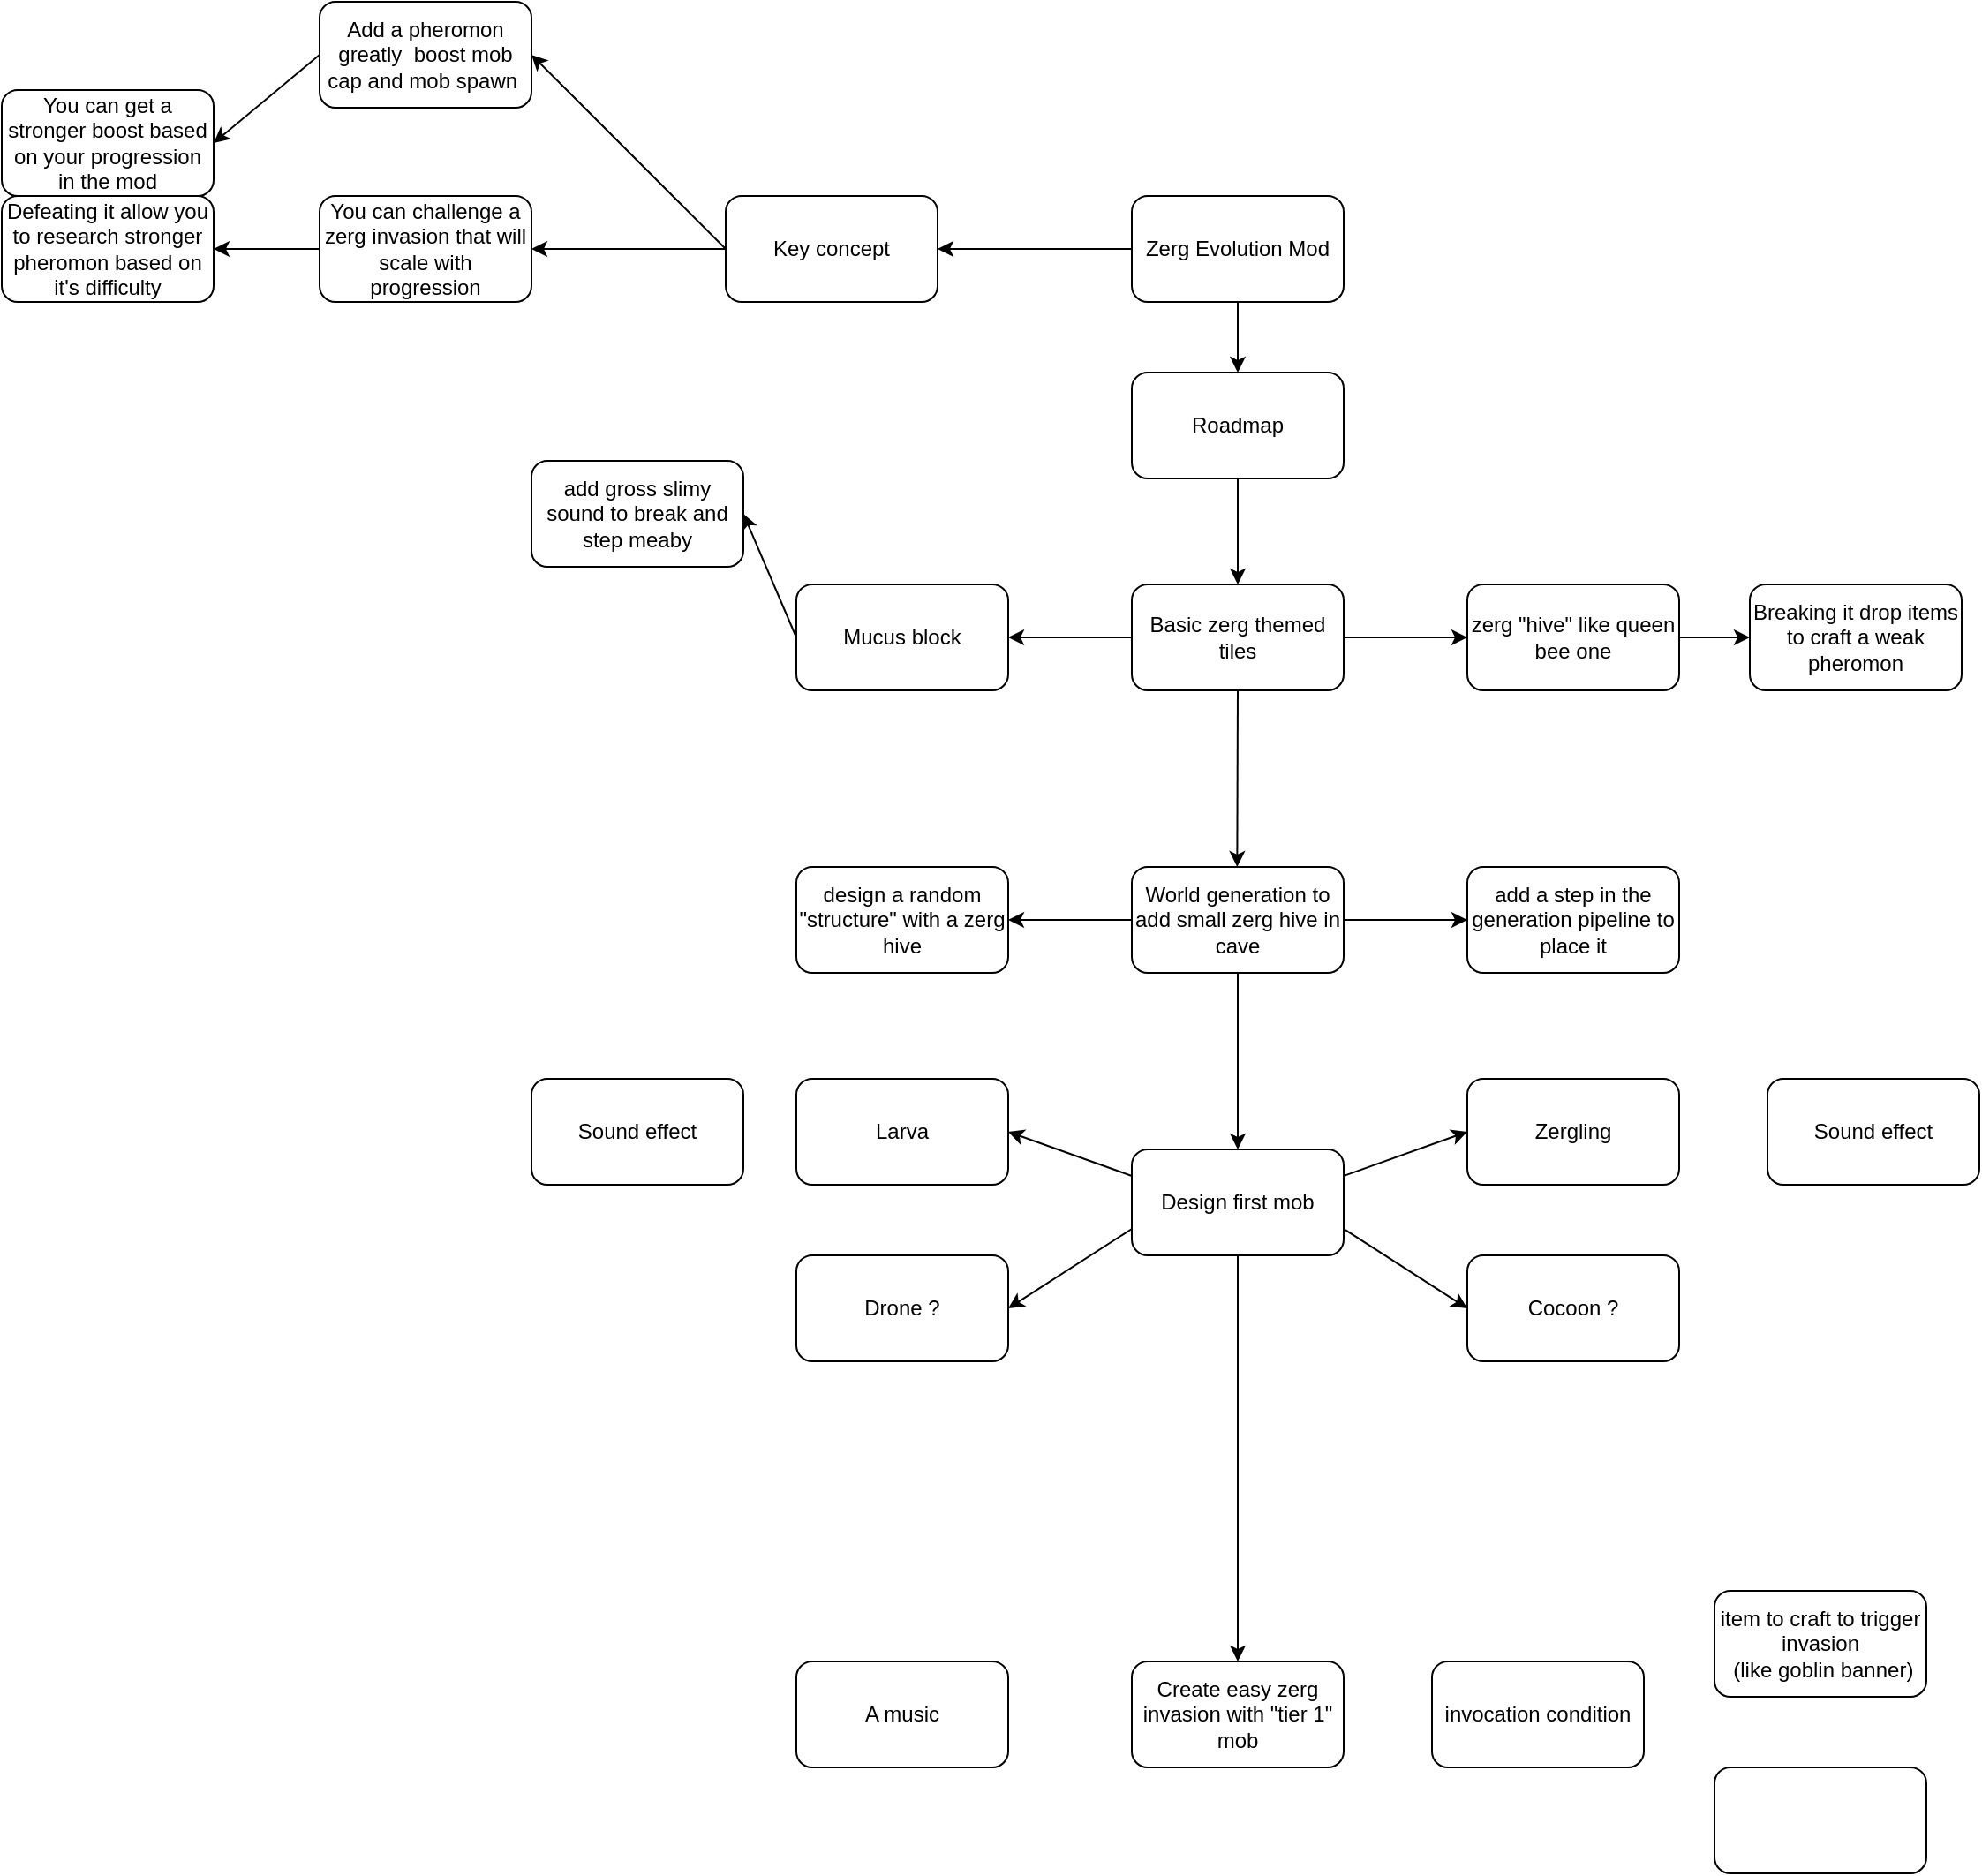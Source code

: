 <mxfile>
    <diagram id="Lhx0Sty2yg0TOsdVDHKY" name="Page-1">
        <mxGraphModel dx="2190" dy="830" grid="1" gridSize="10" guides="1" tooltips="1" connect="1" arrows="1" fold="1" page="1" pageScale="1" pageWidth="850" pageHeight="1100" math="0" shadow="0">
            <root>
                <mxCell id="0"/>
                <mxCell id="1" parent="0"/>
                <mxCell id="13" style="edgeStyle=none;html=1;exitX=0;exitY=0.5;exitDx=0;exitDy=0;entryX=1;entryY=0.5;entryDx=0;entryDy=0;" parent="1" source="2" target="3" edge="1">
                    <mxGeometry relative="1" as="geometry"/>
                </mxCell>
                <mxCell id="15" style="edgeStyle=none;html=1;exitX=0.5;exitY=1;exitDx=0;exitDy=0;entryX=0.5;entryY=0;entryDx=0;entryDy=0;" parent="1" source="2" target="14" edge="1">
                    <mxGeometry relative="1" as="geometry"/>
                </mxCell>
                <mxCell id="2" value="Zerg Evolution Mod" style="rounded=1;whiteSpace=wrap;html=1;" parent="1" vertex="1">
                    <mxGeometry x="340" y="140" width="120" height="60" as="geometry"/>
                </mxCell>
                <mxCell id="9" value="" style="edgeStyle=none;html=1;" parent="1" source="3" target="8" edge="1">
                    <mxGeometry relative="1" as="geometry"/>
                </mxCell>
                <mxCell id="10" style="edgeStyle=none;html=1;exitX=0;exitY=0.5;exitDx=0;exitDy=0;entryX=1;entryY=0.5;entryDx=0;entryDy=0;" parent="1" source="3" target="4" edge="1">
                    <mxGeometry relative="1" as="geometry"/>
                </mxCell>
                <mxCell id="3" value="Key concept" style="rounded=1;whiteSpace=wrap;html=1;" parent="1" vertex="1">
                    <mxGeometry x="110" y="140" width="120" height="60" as="geometry"/>
                </mxCell>
                <mxCell id="12" style="edgeStyle=none;html=1;exitX=0;exitY=0.5;exitDx=0;exitDy=0;entryX=1;entryY=0.5;entryDx=0;entryDy=0;" parent="1" source="4" target="6" edge="1">
                    <mxGeometry relative="1" as="geometry">
                        <mxPoint x="-170" y="110" as="targetPoint"/>
                    </mxGeometry>
                </mxCell>
                <mxCell id="4" value="Add a pheromon&lt;br&gt;greatly&amp;nbsp; boost mob cap and mob spawn&amp;nbsp;" style="rounded=1;whiteSpace=wrap;html=1;" parent="1" vertex="1">
                    <mxGeometry x="-120" y="30" width="120" height="60" as="geometry"/>
                </mxCell>
                <mxCell id="5" value="Defeating it allow you to research stronger pheromon based on it's difficulty" style="rounded=1;whiteSpace=wrap;html=1;" parent="1" vertex="1">
                    <mxGeometry x="-300" y="140" width="120" height="60" as="geometry"/>
                </mxCell>
                <mxCell id="6" value="You can get a stronger boost based on your progression in the mod" style="rounded=1;whiteSpace=wrap;html=1;" parent="1" vertex="1">
                    <mxGeometry x="-300" y="80" width="120" height="60" as="geometry"/>
                </mxCell>
                <mxCell id="11" style="edgeStyle=none;html=1;exitX=0;exitY=0.5;exitDx=0;exitDy=0;entryX=1;entryY=0.5;entryDx=0;entryDy=0;" parent="1" source="8" target="5" edge="1">
                    <mxGeometry relative="1" as="geometry"/>
                </mxCell>
                <mxCell id="8" value="You can challenge a zerg invasion that will scale with progression" style="rounded=1;whiteSpace=wrap;html=1;" parent="1" vertex="1">
                    <mxGeometry x="-120" y="140" width="120" height="60" as="geometry"/>
                </mxCell>
                <mxCell id="19" style="edgeStyle=none;html=1;exitX=0.5;exitY=1;exitDx=0;exitDy=0;entryX=0.5;entryY=0;entryDx=0;entryDy=0;" parent="1" source="14" target="16" edge="1">
                    <mxGeometry relative="1" as="geometry"/>
                </mxCell>
                <mxCell id="14" value="Roadmap" style="rounded=1;whiteSpace=wrap;html=1;" parent="1" vertex="1">
                    <mxGeometry x="340" y="240" width="120" height="60" as="geometry"/>
                </mxCell>
                <mxCell id="20" style="edgeStyle=none;html=1;exitX=0;exitY=0.5;exitDx=0;exitDy=0;entryX=1;entryY=0.5;entryDx=0;entryDy=0;" parent="1" source="16" target="17" edge="1">
                    <mxGeometry relative="1" as="geometry"/>
                </mxCell>
                <mxCell id="22" style="edgeStyle=none;html=1;exitX=1;exitY=0.5;exitDx=0;exitDy=0;entryX=0;entryY=0.5;entryDx=0;entryDy=0;" parent="1" source="16" target="21" edge="1">
                    <mxGeometry relative="1" as="geometry"/>
                </mxCell>
                <mxCell id="27" style="edgeStyle=none;html=1;exitX=0.5;exitY=1;exitDx=0;exitDy=0;" parent="1" source="16" edge="1">
                    <mxGeometry relative="1" as="geometry">
                        <mxPoint x="399.667" y="520" as="targetPoint"/>
                    </mxGeometry>
                </mxCell>
                <mxCell id="16" value="Basic zerg themed tiles" style="rounded=1;whiteSpace=wrap;html=1;" parent="1" vertex="1">
                    <mxGeometry x="340" y="360" width="120" height="60" as="geometry"/>
                </mxCell>
                <mxCell id="25" style="edgeStyle=none;html=1;exitX=0;exitY=0.5;exitDx=0;exitDy=0;entryX=1;entryY=0.5;entryDx=0;entryDy=0;" parent="1" source="17" target="24" edge="1">
                    <mxGeometry relative="1" as="geometry"/>
                </mxCell>
                <mxCell id="17" value="Mucus block" style="rounded=1;whiteSpace=wrap;html=1;" parent="1" vertex="1">
                    <mxGeometry x="150" y="360" width="120" height="60" as="geometry"/>
                </mxCell>
                <mxCell id="26" style="edgeStyle=none;html=1;exitX=1;exitY=0.5;exitDx=0;exitDy=0;entryX=0;entryY=0.5;entryDx=0;entryDy=0;" parent="1" source="21" target="23" edge="1">
                    <mxGeometry relative="1" as="geometry"/>
                </mxCell>
                <mxCell id="21" value="zerg &quot;hive&quot; like queen bee one" style="rounded=1;whiteSpace=wrap;html=1;" parent="1" vertex="1">
                    <mxGeometry x="530" y="360" width="120" height="60" as="geometry"/>
                </mxCell>
                <mxCell id="23" value="Breaking it drop items to craft a weak pheromon" style="rounded=1;whiteSpace=wrap;html=1;" parent="1" vertex="1">
                    <mxGeometry x="690" y="360" width="120" height="60" as="geometry"/>
                </mxCell>
                <mxCell id="24" value="add gross slimy sound to break and step meaby" style="rounded=1;whiteSpace=wrap;html=1;" parent="1" vertex="1">
                    <mxGeometry y="290" width="120" height="60" as="geometry"/>
                </mxCell>
                <mxCell id="30" style="edgeStyle=none;html=1;exitX=0;exitY=0.5;exitDx=0;exitDy=0;entryX=1;entryY=0.5;entryDx=0;entryDy=0;" parent="1" source="28" target="29" edge="1">
                    <mxGeometry relative="1" as="geometry"/>
                </mxCell>
                <mxCell id="32" style="edgeStyle=none;html=1;exitX=1;exitY=0.5;exitDx=0;exitDy=0;entryX=0;entryY=0.5;entryDx=0;entryDy=0;" parent="1" source="28" target="31" edge="1">
                    <mxGeometry relative="1" as="geometry"/>
                </mxCell>
                <mxCell id="34" style="edgeStyle=none;html=1;exitX=0.5;exitY=1;exitDx=0;exitDy=0;entryX=0.5;entryY=0;entryDx=0;entryDy=0;" parent="1" source="28" target="33" edge="1">
                    <mxGeometry relative="1" as="geometry"/>
                </mxCell>
                <mxCell id="28" value="World generation to add small zerg hive in cave" style="rounded=1;whiteSpace=wrap;html=1;" parent="1" vertex="1">
                    <mxGeometry x="340" y="520" width="120" height="60" as="geometry"/>
                </mxCell>
                <mxCell id="29" value="design a random &quot;structure&quot; with a zerg hive" style="rounded=1;whiteSpace=wrap;html=1;" parent="1" vertex="1">
                    <mxGeometry x="150" y="520" width="120" height="60" as="geometry"/>
                </mxCell>
                <mxCell id="31" value="add a step in the generation pipeline to place it" style="rounded=1;whiteSpace=wrap;html=1;" parent="1" vertex="1">
                    <mxGeometry x="530" y="520" width="120" height="60" as="geometry"/>
                </mxCell>
                <mxCell id="40" style="edgeStyle=none;html=1;exitX=0;exitY=0.25;exitDx=0;exitDy=0;entryX=1;entryY=0.5;entryDx=0;entryDy=0;" parent="1" source="33" target="36" edge="1">
                    <mxGeometry relative="1" as="geometry"/>
                </mxCell>
                <mxCell id="41" style="edgeStyle=none;html=1;exitX=0;exitY=0.75;exitDx=0;exitDy=0;entryX=1;entryY=0.5;entryDx=0;entryDy=0;" parent="1" source="33" target="39" edge="1">
                    <mxGeometry relative="1" as="geometry"/>
                </mxCell>
                <mxCell id="42" style="edgeStyle=none;html=1;exitX=1;exitY=0.25;exitDx=0;exitDy=0;entryX=0;entryY=0.5;entryDx=0;entryDy=0;" parent="1" source="33" target="38" edge="1">
                    <mxGeometry relative="1" as="geometry"/>
                </mxCell>
                <mxCell id="43" style="edgeStyle=none;html=1;exitX=1;exitY=0.75;exitDx=0;exitDy=0;entryX=0;entryY=0.5;entryDx=0;entryDy=0;" parent="1" source="33" target="37" edge="1">
                    <mxGeometry relative="1" as="geometry"/>
                </mxCell>
                <mxCell id="46" style="edgeStyle=none;html=1;exitX=0.5;exitY=1;exitDx=0;exitDy=0;entryX=0.5;entryY=0;entryDx=0;entryDy=0;" parent="1" source="33" target="45" edge="1">
                    <mxGeometry relative="1" as="geometry"/>
                </mxCell>
                <mxCell id="33" value="Design first mob" style="rounded=1;whiteSpace=wrap;html=1;" parent="1" vertex="1">
                    <mxGeometry x="340" y="680" width="120" height="60" as="geometry"/>
                </mxCell>
                <mxCell id="36" value="Larva" style="rounded=1;whiteSpace=wrap;html=1;" parent="1" vertex="1">
                    <mxGeometry x="150" y="640" width="120" height="60" as="geometry"/>
                </mxCell>
                <mxCell id="37" value="Cocoon ?" style="rounded=1;whiteSpace=wrap;html=1;" parent="1" vertex="1">
                    <mxGeometry x="530" y="740" width="120" height="60" as="geometry"/>
                </mxCell>
                <mxCell id="38" value="Zergling" style="rounded=1;whiteSpace=wrap;html=1;" parent="1" vertex="1">
                    <mxGeometry x="530" y="640" width="120" height="60" as="geometry"/>
                </mxCell>
                <mxCell id="39" value="Drone ?" style="rounded=1;whiteSpace=wrap;html=1;" parent="1" vertex="1">
                    <mxGeometry x="150" y="740" width="120" height="60" as="geometry"/>
                </mxCell>
                <mxCell id="45" value="Create easy zerg invasion with &quot;tier 1&quot; mob" style="rounded=1;whiteSpace=wrap;html=1;" parent="1" vertex="1">
                    <mxGeometry x="340" y="970" width="120" height="60" as="geometry"/>
                </mxCell>
                <mxCell id="47" value="invocation condition" style="rounded=1;whiteSpace=wrap;html=1;" parent="1" vertex="1">
                    <mxGeometry x="510" y="970" width="120" height="60" as="geometry"/>
                </mxCell>
                <mxCell id="48" value="item to craft to trigger invasion&lt;br&gt;&amp;nbsp;(like goblin banner)" style="rounded=1;whiteSpace=wrap;html=1;" parent="1" vertex="1">
                    <mxGeometry x="670" y="930" width="120" height="60" as="geometry"/>
                </mxCell>
                <mxCell id="49" value="" style="rounded=1;whiteSpace=wrap;html=1;" parent="1" vertex="1">
                    <mxGeometry x="670" y="1030" width="120" height="60" as="geometry"/>
                </mxCell>
                <mxCell id="50" value="A music" style="rounded=1;whiteSpace=wrap;html=1;" parent="1" vertex="1">
                    <mxGeometry x="150" y="970" width="120" height="60" as="geometry"/>
                </mxCell>
                <mxCell id="51" value="Sound effect" style="rounded=1;whiteSpace=wrap;html=1;" parent="1" vertex="1">
                    <mxGeometry x="700" y="640" width="120" height="60" as="geometry"/>
                </mxCell>
                <mxCell id="52" value="Sound effect" style="rounded=1;whiteSpace=wrap;html=1;" parent="1" vertex="1">
                    <mxGeometry y="640" width="120" height="60" as="geometry"/>
                </mxCell>
            </root>
        </mxGraphModel>
    </diagram>
</mxfile>